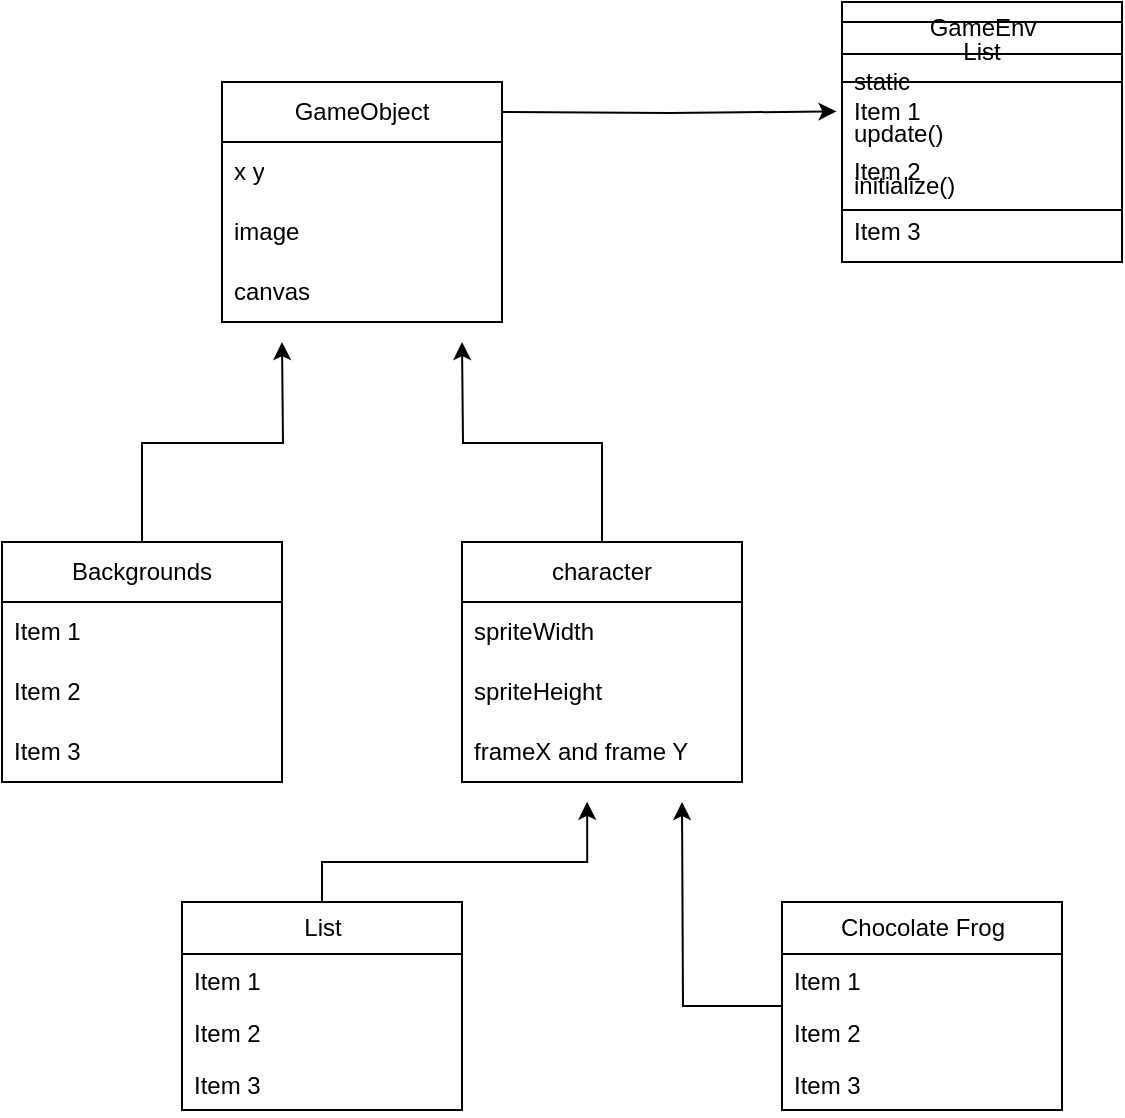 <mxfile version="24.4.13" type="github">
  <diagram name="Page-1" id="x8qmYuALSSk1d0Hh3r-u">
    <mxGraphModel dx="756" dy="432" grid="1" gridSize="10" guides="1" tooltips="1" connect="1" arrows="1" fold="1" page="1" pageScale="1" pageWidth="850" pageHeight="1100" math="0" shadow="0">
      <root>
        <mxCell id="0" />
        <mxCell id="1" parent="0" />
        <mxCell id="55efxoMV8fd_eb3HAS1C-6" style="edgeStyle=orthogonalEdgeStyle;rounded=0;orthogonalLoop=1;jettySize=auto;html=1;entryX=-0.017;entryY=0.374;entryDx=0;entryDy=0;entryPerimeter=0;" edge="1" parent="1">
          <mxGeometry relative="1" as="geometry">
            <mxPoint x="310" y="185" as="sourcePoint" />
            <mxPoint x="477.28" y="184.72" as="targetPoint" />
          </mxGeometry>
        </mxCell>
        <mxCell id="55efxoMV8fd_eb3HAS1C-12" value="GameObject" style="swimlane;fontStyle=0;childLayout=stackLayout;horizontal=1;startSize=30;horizontalStack=0;resizeParent=1;resizeParentMax=0;resizeLast=0;collapsible=1;marginBottom=0;whiteSpace=wrap;html=1;" vertex="1" parent="1">
          <mxGeometry x="170" y="170" width="140" height="120" as="geometry" />
        </mxCell>
        <mxCell id="55efxoMV8fd_eb3HAS1C-13" value="x y" style="text;strokeColor=none;fillColor=none;align=left;verticalAlign=middle;spacingLeft=4;spacingRight=4;overflow=hidden;points=[[0,0.5],[1,0.5]];portConstraint=eastwest;rotatable=0;whiteSpace=wrap;html=1;" vertex="1" parent="55efxoMV8fd_eb3HAS1C-12">
          <mxGeometry y="30" width="140" height="30" as="geometry" />
        </mxCell>
        <mxCell id="55efxoMV8fd_eb3HAS1C-14" value="image" style="text;strokeColor=none;fillColor=none;align=left;verticalAlign=middle;spacingLeft=4;spacingRight=4;overflow=hidden;points=[[0,0.5],[1,0.5]];portConstraint=eastwest;rotatable=0;whiteSpace=wrap;html=1;" vertex="1" parent="55efxoMV8fd_eb3HAS1C-12">
          <mxGeometry y="60" width="140" height="30" as="geometry" />
        </mxCell>
        <mxCell id="55efxoMV8fd_eb3HAS1C-15" value="canvas" style="text;strokeColor=none;fillColor=none;align=left;verticalAlign=middle;spacingLeft=4;spacingRight=4;overflow=hidden;points=[[0,0.5],[1,0.5]];portConstraint=eastwest;rotatable=0;whiteSpace=wrap;html=1;" vertex="1" parent="55efxoMV8fd_eb3HAS1C-12">
          <mxGeometry y="90" width="140" height="30" as="geometry" />
        </mxCell>
        <mxCell id="55efxoMV8fd_eb3HAS1C-33" style="edgeStyle=orthogonalEdgeStyle;rounded=0;orthogonalLoop=1;jettySize=auto;html=1;" edge="1" parent="1" source="55efxoMV8fd_eb3HAS1C-24">
          <mxGeometry relative="1" as="geometry">
            <mxPoint x="200" y="300" as="targetPoint" />
          </mxGeometry>
        </mxCell>
        <mxCell id="55efxoMV8fd_eb3HAS1C-16" value="List" style="swimlane;fontStyle=0;childLayout=stackLayout;horizontal=1;startSize=30;horizontalStack=0;resizeParent=1;resizeParentMax=0;resizeLast=0;collapsible=1;marginBottom=0;whiteSpace=wrap;html=1;" vertex="1" parent="1">
          <mxGeometry x="480" y="140" width="140" height="120" as="geometry" />
        </mxCell>
        <mxCell id="55efxoMV8fd_eb3HAS1C-17" value="Item 1" style="text;strokeColor=none;fillColor=none;align=left;verticalAlign=middle;spacingLeft=4;spacingRight=4;overflow=hidden;points=[[0,0.5],[1,0.5]];portConstraint=eastwest;rotatable=0;whiteSpace=wrap;html=1;" vertex="1" parent="55efxoMV8fd_eb3HAS1C-16">
          <mxGeometry y="30" width="140" height="30" as="geometry" />
        </mxCell>
        <mxCell id="55efxoMV8fd_eb3HAS1C-18" value="Item 2" style="text;strokeColor=none;fillColor=none;align=left;verticalAlign=middle;spacingLeft=4;spacingRight=4;overflow=hidden;points=[[0,0.5],[1,0.5]];portConstraint=eastwest;rotatable=0;whiteSpace=wrap;html=1;" vertex="1" parent="55efxoMV8fd_eb3HAS1C-16">
          <mxGeometry y="60" width="140" height="30" as="geometry" />
        </mxCell>
        <mxCell id="55efxoMV8fd_eb3HAS1C-19" value="Item 3" style="text;strokeColor=none;fillColor=none;align=left;verticalAlign=middle;spacingLeft=4;spacingRight=4;overflow=hidden;points=[[0,0.5],[1,0.5]];portConstraint=eastwest;rotatable=0;whiteSpace=wrap;html=1;" vertex="1" parent="55efxoMV8fd_eb3HAS1C-16">
          <mxGeometry y="90" width="140" height="30" as="geometry" />
        </mxCell>
        <mxCell id="55efxoMV8fd_eb3HAS1C-24" value="Backgrounds" style="swimlane;fontStyle=0;childLayout=stackLayout;horizontal=1;startSize=30;horizontalStack=0;resizeParent=1;resizeParentMax=0;resizeLast=0;collapsible=1;marginBottom=0;whiteSpace=wrap;html=1;" vertex="1" parent="1">
          <mxGeometry x="60" y="400" width="140" height="120" as="geometry" />
        </mxCell>
        <mxCell id="55efxoMV8fd_eb3HAS1C-25" value="Item 1" style="text;strokeColor=none;fillColor=none;align=left;verticalAlign=middle;spacingLeft=4;spacingRight=4;overflow=hidden;points=[[0,0.5],[1,0.5]];portConstraint=eastwest;rotatable=0;whiteSpace=wrap;html=1;" vertex="1" parent="55efxoMV8fd_eb3HAS1C-24">
          <mxGeometry y="30" width="140" height="30" as="geometry" />
        </mxCell>
        <mxCell id="55efxoMV8fd_eb3HAS1C-26" value="Item 2" style="text;strokeColor=none;fillColor=none;align=left;verticalAlign=middle;spacingLeft=4;spacingRight=4;overflow=hidden;points=[[0,0.5],[1,0.5]];portConstraint=eastwest;rotatable=0;whiteSpace=wrap;html=1;" vertex="1" parent="55efxoMV8fd_eb3HAS1C-24">
          <mxGeometry y="60" width="140" height="30" as="geometry" />
        </mxCell>
        <mxCell id="55efxoMV8fd_eb3HAS1C-27" value="Item 3" style="text;strokeColor=none;fillColor=none;align=left;verticalAlign=middle;spacingLeft=4;spacingRight=4;overflow=hidden;points=[[0,0.5],[1,0.5]];portConstraint=eastwest;rotatable=0;whiteSpace=wrap;html=1;" vertex="1" parent="55efxoMV8fd_eb3HAS1C-24">
          <mxGeometry y="90" width="140" height="30" as="geometry" />
        </mxCell>
        <mxCell id="55efxoMV8fd_eb3HAS1C-34" style="edgeStyle=orthogonalEdgeStyle;rounded=0;orthogonalLoop=1;jettySize=auto;html=1;" edge="1" parent="1" source="55efxoMV8fd_eb3HAS1C-28">
          <mxGeometry relative="1" as="geometry">
            <mxPoint x="290" y="300" as="targetPoint" />
          </mxGeometry>
        </mxCell>
        <mxCell id="55efxoMV8fd_eb3HAS1C-28" value="character" style="swimlane;fontStyle=0;childLayout=stackLayout;horizontal=1;startSize=30;horizontalStack=0;resizeParent=1;resizeParentMax=0;resizeLast=0;collapsible=1;marginBottom=0;whiteSpace=wrap;html=1;" vertex="1" parent="1">
          <mxGeometry x="290" y="400" width="140" height="120" as="geometry" />
        </mxCell>
        <mxCell id="55efxoMV8fd_eb3HAS1C-29" value="spriteWidth" style="text;strokeColor=none;fillColor=none;align=left;verticalAlign=middle;spacingLeft=4;spacingRight=4;overflow=hidden;points=[[0,0.5],[1,0.5]];portConstraint=eastwest;rotatable=0;whiteSpace=wrap;html=1;" vertex="1" parent="55efxoMV8fd_eb3HAS1C-28">
          <mxGeometry y="30" width="140" height="30" as="geometry" />
        </mxCell>
        <mxCell id="55efxoMV8fd_eb3HAS1C-30" value="spriteHeight" style="text;strokeColor=none;fillColor=none;align=left;verticalAlign=middle;spacingLeft=4;spacingRight=4;overflow=hidden;points=[[0,0.5],[1,0.5]];portConstraint=eastwest;rotatable=0;whiteSpace=wrap;html=1;" vertex="1" parent="55efxoMV8fd_eb3HAS1C-28">
          <mxGeometry y="60" width="140" height="30" as="geometry" />
        </mxCell>
        <mxCell id="55efxoMV8fd_eb3HAS1C-31" value="frameX and frame Y" style="text;strokeColor=none;fillColor=none;align=left;verticalAlign=middle;spacingLeft=4;spacingRight=4;overflow=hidden;points=[[0,0.5],[1,0.5]];portConstraint=eastwest;rotatable=0;whiteSpace=wrap;html=1;" vertex="1" parent="55efxoMV8fd_eb3HAS1C-28">
          <mxGeometry y="90" width="140" height="30" as="geometry" />
        </mxCell>
        <mxCell id="55efxoMV8fd_eb3HAS1C-47" value="GameEnv" style="swimlane;fontStyle=0;childLayout=stackLayout;horizontal=1;startSize=26;fillColor=none;horizontalStack=0;resizeParent=1;resizeParentMax=0;resizeLast=0;collapsible=1;marginBottom=0;html=1;" vertex="1" parent="1">
          <mxGeometry x="480" y="130" width="140" height="104" as="geometry" />
        </mxCell>
        <mxCell id="55efxoMV8fd_eb3HAS1C-48" value="static" style="text;strokeColor=none;fillColor=none;align=left;verticalAlign=top;spacingLeft=4;spacingRight=4;overflow=hidden;rotatable=0;points=[[0,0.5],[1,0.5]];portConstraint=eastwest;whiteSpace=wrap;html=1;" vertex="1" parent="55efxoMV8fd_eb3HAS1C-47">
          <mxGeometry y="26" width="140" height="26" as="geometry" />
        </mxCell>
        <mxCell id="55efxoMV8fd_eb3HAS1C-49" value="update()" style="text;strokeColor=none;fillColor=none;align=left;verticalAlign=top;spacingLeft=4;spacingRight=4;overflow=hidden;rotatable=0;points=[[0,0.5],[1,0.5]];portConstraint=eastwest;whiteSpace=wrap;html=1;" vertex="1" parent="55efxoMV8fd_eb3HAS1C-47">
          <mxGeometry y="52" width="140" height="26" as="geometry" />
        </mxCell>
        <mxCell id="55efxoMV8fd_eb3HAS1C-50" value="initialize()" style="text;strokeColor=none;fillColor=none;align=left;verticalAlign=top;spacingLeft=4;spacingRight=4;overflow=hidden;rotatable=0;points=[[0,0.5],[1,0.5]];portConstraint=eastwest;whiteSpace=wrap;html=1;" vertex="1" parent="55efxoMV8fd_eb3HAS1C-47">
          <mxGeometry y="78" width="140" height="26" as="geometry" />
        </mxCell>
        <mxCell id="55efxoMV8fd_eb3HAS1C-51" value="List" style="swimlane;fontStyle=0;childLayout=stackLayout;horizontal=1;startSize=26;fillColor=none;horizontalStack=0;resizeParent=1;resizeParentMax=0;resizeLast=0;collapsible=1;marginBottom=0;html=1;" vertex="1" parent="1">
          <mxGeometry x="150" y="580" width="140" height="104" as="geometry" />
        </mxCell>
        <mxCell id="55efxoMV8fd_eb3HAS1C-52" value="Item 1" style="text;strokeColor=none;fillColor=none;align=left;verticalAlign=top;spacingLeft=4;spacingRight=4;overflow=hidden;rotatable=0;points=[[0,0.5],[1,0.5]];portConstraint=eastwest;whiteSpace=wrap;html=1;" vertex="1" parent="55efxoMV8fd_eb3HAS1C-51">
          <mxGeometry y="26" width="140" height="26" as="geometry" />
        </mxCell>
        <mxCell id="55efxoMV8fd_eb3HAS1C-53" value="Item 2" style="text;strokeColor=none;fillColor=none;align=left;verticalAlign=top;spacingLeft=4;spacingRight=4;overflow=hidden;rotatable=0;points=[[0,0.5],[1,0.5]];portConstraint=eastwest;whiteSpace=wrap;html=1;" vertex="1" parent="55efxoMV8fd_eb3HAS1C-51">
          <mxGeometry y="52" width="140" height="26" as="geometry" />
        </mxCell>
        <mxCell id="55efxoMV8fd_eb3HAS1C-54" value="Item 3" style="text;strokeColor=none;fillColor=none;align=left;verticalAlign=top;spacingLeft=4;spacingRight=4;overflow=hidden;rotatable=0;points=[[0,0.5],[1,0.5]];portConstraint=eastwest;whiteSpace=wrap;html=1;" vertex="1" parent="55efxoMV8fd_eb3HAS1C-51">
          <mxGeometry y="78" width="140" height="26" as="geometry" />
        </mxCell>
        <mxCell id="55efxoMV8fd_eb3HAS1C-60" style="edgeStyle=orthogonalEdgeStyle;rounded=0;orthogonalLoop=1;jettySize=auto;html=1;" edge="1" parent="1" source="55efxoMV8fd_eb3HAS1C-55">
          <mxGeometry relative="1" as="geometry">
            <mxPoint x="400" y="530" as="targetPoint" />
          </mxGeometry>
        </mxCell>
        <mxCell id="55efxoMV8fd_eb3HAS1C-55" value="Chocolate Frog" style="swimlane;fontStyle=0;childLayout=stackLayout;horizontal=1;startSize=26;fillColor=none;horizontalStack=0;resizeParent=1;resizeParentMax=0;resizeLast=0;collapsible=1;marginBottom=0;html=1;" vertex="1" parent="1">
          <mxGeometry x="450" y="580" width="140" height="104" as="geometry" />
        </mxCell>
        <mxCell id="55efxoMV8fd_eb3HAS1C-56" value="Item 1" style="text;strokeColor=none;fillColor=none;align=left;verticalAlign=top;spacingLeft=4;spacingRight=4;overflow=hidden;rotatable=0;points=[[0,0.5],[1,0.5]];portConstraint=eastwest;whiteSpace=wrap;html=1;" vertex="1" parent="55efxoMV8fd_eb3HAS1C-55">
          <mxGeometry y="26" width="140" height="26" as="geometry" />
        </mxCell>
        <mxCell id="55efxoMV8fd_eb3HAS1C-57" value="Item 2" style="text;strokeColor=none;fillColor=none;align=left;verticalAlign=top;spacingLeft=4;spacingRight=4;overflow=hidden;rotatable=0;points=[[0,0.5],[1,0.5]];portConstraint=eastwest;whiteSpace=wrap;html=1;" vertex="1" parent="55efxoMV8fd_eb3HAS1C-55">
          <mxGeometry y="52" width="140" height="26" as="geometry" />
        </mxCell>
        <mxCell id="55efxoMV8fd_eb3HAS1C-58" value="Item 3" style="text;strokeColor=none;fillColor=none;align=left;verticalAlign=top;spacingLeft=4;spacingRight=4;overflow=hidden;rotatable=0;points=[[0,0.5],[1,0.5]];portConstraint=eastwest;whiteSpace=wrap;html=1;" vertex="1" parent="55efxoMV8fd_eb3HAS1C-55">
          <mxGeometry y="78" width="140" height="26" as="geometry" />
        </mxCell>
        <mxCell id="55efxoMV8fd_eb3HAS1C-59" style="edgeStyle=orthogonalEdgeStyle;rounded=0;orthogonalLoop=1;jettySize=auto;html=1;entryX=0.447;entryY=1.33;entryDx=0;entryDy=0;entryPerimeter=0;" edge="1" parent="1" source="55efxoMV8fd_eb3HAS1C-51" target="55efxoMV8fd_eb3HAS1C-31">
          <mxGeometry relative="1" as="geometry">
            <Array as="points">
              <mxPoint x="220" y="560" />
              <mxPoint x="353" y="560" />
            </Array>
          </mxGeometry>
        </mxCell>
      </root>
    </mxGraphModel>
  </diagram>
</mxfile>
